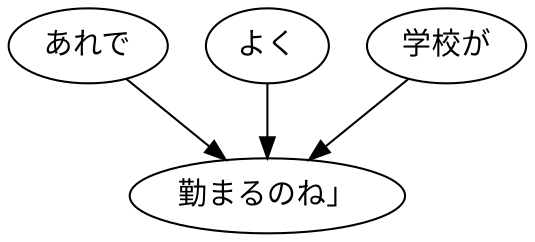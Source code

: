 digraph graph6725 {
	node0 [label="あれで"];
	node1 [label="よく"];
	node2 [label="学校が"];
	node3 [label="勤まるのね」"];
	node0 -> node3;
	node1 -> node3;
	node2 -> node3;
}
